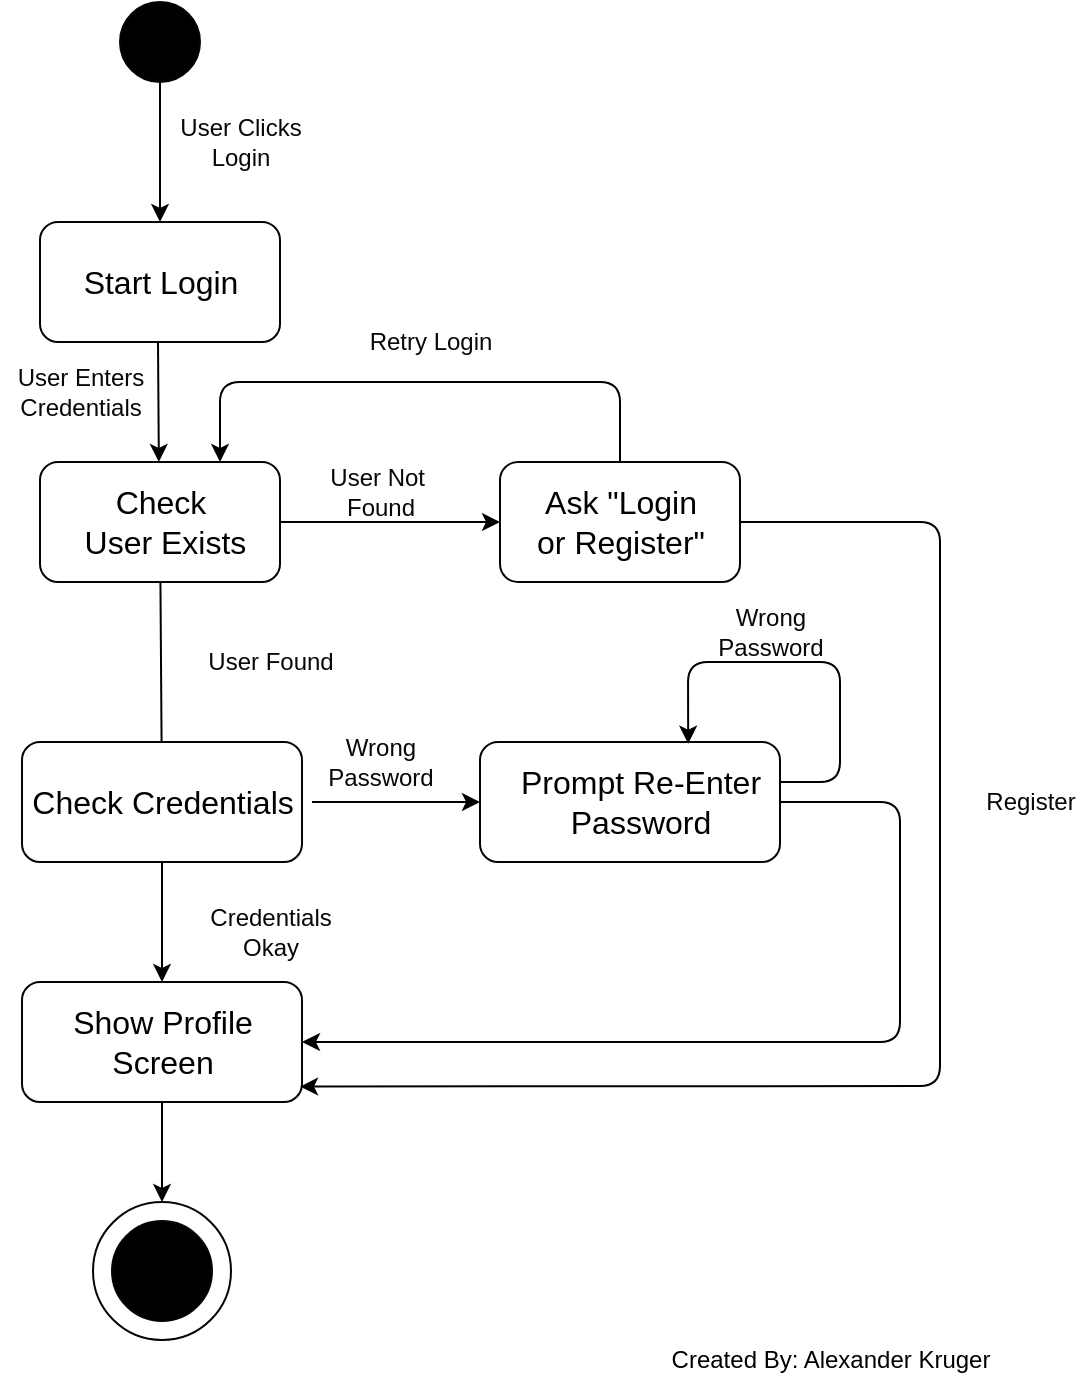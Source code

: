 <mxfile>
    <diagram id="u9s_TiLIb88S8Lue6UDa" name="Page-1">
        <mxGraphModel dx="878" dy="733" grid="1" gridSize="10" guides="1" tooltips="1" connect="1" arrows="1" fold="1" page="1" pageScale="1" pageWidth="850" pageHeight="1100" background="#ffffff" math="0" shadow="0">
            <root>
                <mxCell id="0"/>
                <mxCell id="1" parent="0"/>
                <mxCell id="3" value="" style="ellipse;whiteSpace=wrap;html=1;aspect=fixed;strokeColor=#050505;fillColor=#000000;" parent="1" vertex="1">
                    <mxGeometry x="230" y="40" width="40" height="40" as="geometry"/>
                </mxCell>
                <mxCell id="13" style="edgeStyle=none;html=1;fontSize=16;fontColor=#000000;strokeColor=#000000;" parent="1" source="7" target="15" edge="1">
                    <mxGeometry relative="1" as="geometry">
                        <mxPoint x="390" y="300" as="targetPoint"/>
                    </mxGeometry>
                </mxCell>
                <mxCell id="16" value="" style="group" parent="1" vertex="1" connectable="0">
                    <mxGeometry x="176" y="410" width="150" height="60" as="geometry"/>
                </mxCell>
                <mxCell id="14" value="" style="rounded=1;whiteSpace=wrap;html=1;fillColor=#FFFFFF;strokeColor=#050505;" parent="16" vertex="1">
                    <mxGeometry x="5" width="140" height="60" as="geometry"/>
                </mxCell>
                <mxCell id="15" value="&lt;span style=&quot;font-size: 16px&quot;&gt;Check Credentials&lt;/span&gt;" style="text;html=1;align=center;verticalAlign=middle;resizable=0;points=[];autosize=1;strokeColor=none;fillColor=none;fontColor=#000000;" parent="16" vertex="1">
                    <mxGeometry y="20" width="150" height="20" as="geometry"/>
                </mxCell>
                <mxCell id="18" value="" style="group" parent="1" vertex="1" connectable="0">
                    <mxGeometry x="190" y="270" width="120" height="60" as="geometry"/>
                </mxCell>
                <mxCell id="7" value="" style="rounded=1;whiteSpace=wrap;html=1;fillColor=#FFFFFF;strokeColor=#050505;" parent="18" vertex="1">
                    <mxGeometry width="120" height="60" as="geometry"/>
                </mxCell>
                <mxCell id="10" value="&lt;font style=&quot;font-size: 16px&quot;&gt;Check&lt;br&gt;&amp;nbsp;User Exists&lt;/font&gt;" style="text;html=1;align=center;verticalAlign=middle;resizable=0;points=[];autosize=1;strokeColor=none;fillColor=none;fontColor=#000000;" parent="18" vertex="1">
                    <mxGeometry x="10" y="10" width="100" height="40" as="geometry"/>
                </mxCell>
                <mxCell id="19" value="" style="group" parent="1" vertex="1" connectable="0">
                    <mxGeometry x="190" y="150" width="120" height="60" as="geometry"/>
                </mxCell>
                <mxCell id="2" value="" style="rounded=1;whiteSpace=wrap;html=1;fillColor=#FFFFFF;strokeColor=#050505;" parent="19" vertex="1">
                    <mxGeometry width="120" height="60" as="geometry"/>
                </mxCell>
                <mxCell id="6" value="&lt;font style=&quot;font-size: 16px&quot;&gt;Start Login&lt;/font&gt;" style="text;html=1;align=center;verticalAlign=middle;resizable=0;points=[];autosize=1;strokeColor=none;fillColor=none;fontColor=#000000;" parent="19" vertex="1">
                    <mxGeometry x="15" y="20" width="90" height="20" as="geometry"/>
                </mxCell>
                <mxCell id="20" value="" style="group" parent="1" vertex="1" connectable="0">
                    <mxGeometry x="250" y="95" width="80" height="30" as="geometry"/>
                </mxCell>
                <mxCell id="4" style="edgeStyle=none;html=1;entryX=0.5;entryY=0;entryDx=0;entryDy=0;strokeColor=#000000;" parent="20" source="3" target="2" edge="1">
                    <mxGeometry relative="1" as="geometry"/>
                </mxCell>
                <mxCell id="5" value="&lt;font color=&quot;#080808&quot;&gt;User Clicks&lt;br&gt;Login&lt;br&gt;&lt;/font&gt;" style="text;html=1;align=center;verticalAlign=middle;resizable=0;points=[];autosize=1;strokeColor=none;fillColor=none;" parent="20" vertex="1">
                    <mxGeometry width="80" height="30" as="geometry"/>
                </mxCell>
                <mxCell id="26" style="edgeStyle=none;html=1;fontSize=16;fontColor=#000000;strokeColor=#000000;entryX=0.5;entryY=0;entryDx=0;entryDy=0;" parent="1" source="14" target="38" edge="1">
                    <mxGeometry relative="1" as="geometry">
                        <mxPoint x="251" y="520" as="targetPoint"/>
                    </mxGeometry>
                </mxCell>
                <mxCell id="30" value="" style="group" parent="1" vertex="1" connectable="0">
                    <mxGeometry x="226" y="640" width="119" height="69" as="geometry"/>
                </mxCell>
                <mxCell id="27" value="" style="ellipse;whiteSpace=wrap;html=1;aspect=fixed;strokeColor=#050505;fillColor=#000000;" parent="30" vertex="1">
                    <mxGeometry y="9.5" width="50" height="50" as="geometry"/>
                </mxCell>
                <mxCell id="28" value="" style="ellipse;whiteSpace=wrap;html=1;aspect=fixed;labelBackgroundColor=#000000;fontSize=16;fontColor=#000000;strokeColor=#050505;fillColor=none;" parent="30" vertex="1">
                    <mxGeometry x="-9.5" width="69" height="69" as="geometry"/>
                </mxCell>
                <mxCell id="35" value="&lt;font color=&quot;#080808&quot;&gt;User Found&lt;br&gt;&lt;/font&gt;" style="text;html=1;align=center;verticalAlign=middle;resizable=0;points=[];autosize=1;strokeColor=none;fillColor=none;" parent="1" vertex="1">
                    <mxGeometry x="265" y="360" width="80" height="20" as="geometry"/>
                </mxCell>
                <mxCell id="36" value="&lt;font color=&quot;#080808&quot;&gt;Credentials&lt;br&gt;Okay&lt;br&gt;&lt;/font&gt;" style="text;html=1;align=center;verticalAlign=middle;resizable=0;points=[];autosize=1;strokeColor=none;fillColor=none;" parent="1" vertex="1">
                    <mxGeometry x="265" y="490" width="80" height="30" as="geometry"/>
                </mxCell>
                <mxCell id="37" value="" style="group" parent="1" vertex="1" connectable="0">
                    <mxGeometry x="176" y="530" width="150" height="60" as="geometry"/>
                </mxCell>
                <mxCell id="38" value="" style="rounded=1;whiteSpace=wrap;html=1;fillColor=#FFFFFF;strokeColor=#050505;" parent="37" vertex="1">
                    <mxGeometry x="5" width="140" height="60" as="geometry"/>
                </mxCell>
                <mxCell id="39" value="&lt;span style=&quot;font-size: 16px&quot;&gt;Show Profile &lt;br&gt;Screen&lt;/span&gt;" style="text;html=1;align=center;verticalAlign=middle;resizable=0;points=[];autosize=1;strokeColor=none;fillColor=none;fontColor=#000000;" parent="37" vertex="1">
                    <mxGeometry x="20" y="10" width="110" height="40" as="geometry"/>
                </mxCell>
                <mxCell id="41" style="edgeStyle=none;html=1;entryX=0.5;entryY=0;entryDx=0;entryDy=0;fontSize=16;fontColor=#000000;strokeColor=#000000;" parent="1" source="38" target="28" edge="1">
                    <mxGeometry relative="1" as="geometry"/>
                </mxCell>
                <mxCell id="42" value="" style="group" parent="1" vertex="1" connectable="0">
                    <mxGeometry x="420" y="270" width="125" height="60" as="geometry"/>
                </mxCell>
                <mxCell id="43" value="" style="rounded=1;whiteSpace=wrap;html=1;fillColor=#FFFFFF;strokeColor=#050505;" parent="42" vertex="1">
                    <mxGeometry width="120" height="60" as="geometry"/>
                </mxCell>
                <mxCell id="44" value="&lt;span style=&quot;font-size: 16px&quot;&gt;Ask &quot;Login &lt;br&gt;or Register&quot;&lt;br&gt;&lt;/span&gt;" style="text;html=1;align=center;verticalAlign=middle;resizable=0;points=[];autosize=1;strokeColor=none;fillColor=none;fontColor=#000000;" parent="42" vertex="1">
                    <mxGeometry x="10" y="10" width="100" height="40" as="geometry"/>
                </mxCell>
                <mxCell id="45" style="edgeStyle=none;html=1;fontSize=16;fontColor=#000000;strokeColor=#000000;" parent="1" source="7" edge="1">
                    <mxGeometry relative="1" as="geometry">
                        <mxPoint x="420" y="300" as="targetPoint"/>
                    </mxGeometry>
                </mxCell>
                <mxCell id="49" style="edgeStyle=none;html=1;entryX=0.993;entryY=0.871;entryDx=0;entryDy=0;fontSize=16;fontColor=#000000;strokeColor=#000000;entryPerimeter=0;" parent="1" source="43" target="38" edge="1">
                    <mxGeometry relative="1" as="geometry">
                        <Array as="points">
                            <mxPoint x="640" y="300"/>
                            <mxPoint x="640" y="582"/>
                        </Array>
                    </mxGeometry>
                </mxCell>
                <mxCell id="53" value="&lt;font color=&quot;#080808&quot;&gt;User Not&amp;nbsp;&lt;br&gt;Found&lt;br&gt;&lt;/font&gt;" style="text;html=1;align=center;verticalAlign=middle;resizable=0;points=[];autosize=1;strokeColor=none;fillColor=none;" parent="1" vertex="1">
                    <mxGeometry x="325" y="270" width="70" height="30" as="geometry"/>
                </mxCell>
                <mxCell id="54" value="&lt;font color=&quot;#080808&quot;&gt;Register&lt;br&gt;&lt;/font&gt;" style="text;html=1;align=center;verticalAlign=middle;resizable=0;points=[];autosize=1;strokeColor=none;fillColor=none;" parent="1" vertex="1">
                    <mxGeometry x="655" y="430" width="60" height="20" as="geometry"/>
                </mxCell>
                <mxCell id="56" value="" style="group" parent="1" vertex="1" connectable="0">
                    <mxGeometry x="410" y="410" width="150" height="60" as="geometry"/>
                </mxCell>
                <mxCell id="57" value="" style="rounded=1;whiteSpace=wrap;html=1;fillColor=#FFFFFF;strokeColor=#050505;" parent="56" vertex="1">
                    <mxGeometry width="150" height="60" as="geometry"/>
                </mxCell>
                <mxCell id="58" value="&lt;span style=&quot;font-size: 16px&quot;&gt;Prompt Re-Enter &lt;br&gt;Password&lt;br&gt;&lt;/span&gt;" style="text;html=1;align=center;verticalAlign=middle;resizable=0;points=[];autosize=1;strokeColor=none;fillColor=none;fontColor=#000000;" parent="56" vertex="1">
                    <mxGeometry x="10" y="10" width="140" height="40" as="geometry"/>
                </mxCell>
                <mxCell id="59" style="edgeStyle=none;html=1;fontSize=16;fontColor=#000000;strokeColor=#000000;entryX=0;entryY=0.5;entryDx=0;entryDy=0;" parent="1" source="15" target="57" edge="1">
                    <mxGeometry relative="1" as="geometry">
                        <mxPoint x="390" y="440" as="targetPoint"/>
                    </mxGeometry>
                </mxCell>
                <mxCell id="60" value="&lt;font color=&quot;#080808&quot;&gt;Wrong &lt;br&gt;Password&lt;br&gt;&lt;/font&gt;" style="text;html=1;align=center;verticalAlign=middle;resizable=0;points=[];autosize=1;strokeColor=none;fillColor=none;" parent="1" vertex="1">
                    <mxGeometry x="325" y="405" width="70" height="30" as="geometry"/>
                </mxCell>
                <mxCell id="61" style="edgeStyle=none;html=1;entryX=1;entryY=0.5;entryDx=0;entryDy=0;fontSize=16;fontColor=#000000;strokeColor=#000000;" parent="1" source="58" target="38" edge="1">
                    <mxGeometry relative="1" as="geometry">
                        <Array as="points">
                            <mxPoint x="620" y="440"/>
                            <mxPoint x="620" y="560"/>
                        </Array>
                    </mxGeometry>
                </mxCell>
                <mxCell id="8" style="edgeStyle=none;html=1;entryX=0.5;entryY=0;entryDx=0;entryDy=0;strokeColor=#000000;" parent="1" edge="1">
                    <mxGeometry relative="1" as="geometry">
                        <mxPoint x="249" y="210" as="sourcePoint"/>
                        <mxPoint x="249.43" y="270" as="targetPoint"/>
                    </mxGeometry>
                </mxCell>
                <mxCell id="9" value="&lt;font color=&quot;#080808&quot;&gt;User Enters&lt;br&gt;Credentials&lt;br&gt;&lt;/font&gt;" style="text;html=1;align=center;verticalAlign=middle;resizable=0;points=[];autosize=1;strokeColor=none;fillColor=none;" parent="1" vertex="1">
                    <mxGeometry x="170" y="220" width="80" height="30" as="geometry"/>
                </mxCell>
                <mxCell id="63" style="edgeStyle=none;html=1;entryX=0.75;entryY=0;entryDx=0;entryDy=0;fontSize=16;fontColor=#000000;strokeColor=#000000;" parent="1" target="7" edge="1">
                    <mxGeometry relative="1" as="geometry">
                        <mxPoint x="480" y="270" as="sourcePoint"/>
                        <Array as="points">
                            <mxPoint x="480" y="230"/>
                            <mxPoint x="280" y="230"/>
                        </Array>
                    </mxGeometry>
                </mxCell>
                <mxCell id="65" value="&lt;font color=&quot;#080808&quot;&gt;Retry Login&lt;br&gt;&lt;/font&gt;" style="text;html=1;align=center;verticalAlign=middle;resizable=0;points=[];autosize=1;strokeColor=none;fillColor=none;" parent="1" vertex="1">
                    <mxGeometry x="345" y="200" width="80" height="20" as="geometry"/>
                </mxCell>
                <mxCell id="66" style="edgeStyle=none;html=1;fontSize=16;fontColor=#000000;strokeColor=#000000;entryX=0.694;entryY=0.014;entryDx=0;entryDy=0;entryPerimeter=0;" parent="1" target="57" edge="1">
                    <mxGeometry relative="1" as="geometry">
                        <mxPoint x="644" y="430" as="targetPoint"/>
                        <mxPoint x="560" y="430" as="sourcePoint"/>
                        <Array as="points">
                            <mxPoint x="590" y="430"/>
                            <mxPoint x="590" y="370"/>
                            <mxPoint x="514" y="370"/>
                        </Array>
                    </mxGeometry>
                </mxCell>
                <mxCell id="68" value="&lt;font color=&quot;#080808&quot;&gt;Wrong &lt;br&gt;Password&lt;br&gt;&lt;/font&gt;" style="text;html=1;align=center;verticalAlign=middle;resizable=0;points=[];autosize=1;strokeColor=none;fillColor=none;" parent="1" vertex="1">
                    <mxGeometry x="520" y="340" width="70" height="30" as="geometry"/>
                </mxCell>
                <mxCell id="69" value="&lt;font color=&quot;#000000&quot;&gt;Created By: Alexander Kruger&lt;/font&gt;" style="text;html=1;align=center;verticalAlign=middle;resizable=0;points=[];autosize=1;strokeColor=none;fillColor=none;" vertex="1" parent="1">
                    <mxGeometry x="500" y="709" width="170" height="20" as="geometry"/>
                </mxCell>
            </root>
        </mxGraphModel>
    </diagram>
</mxfile>